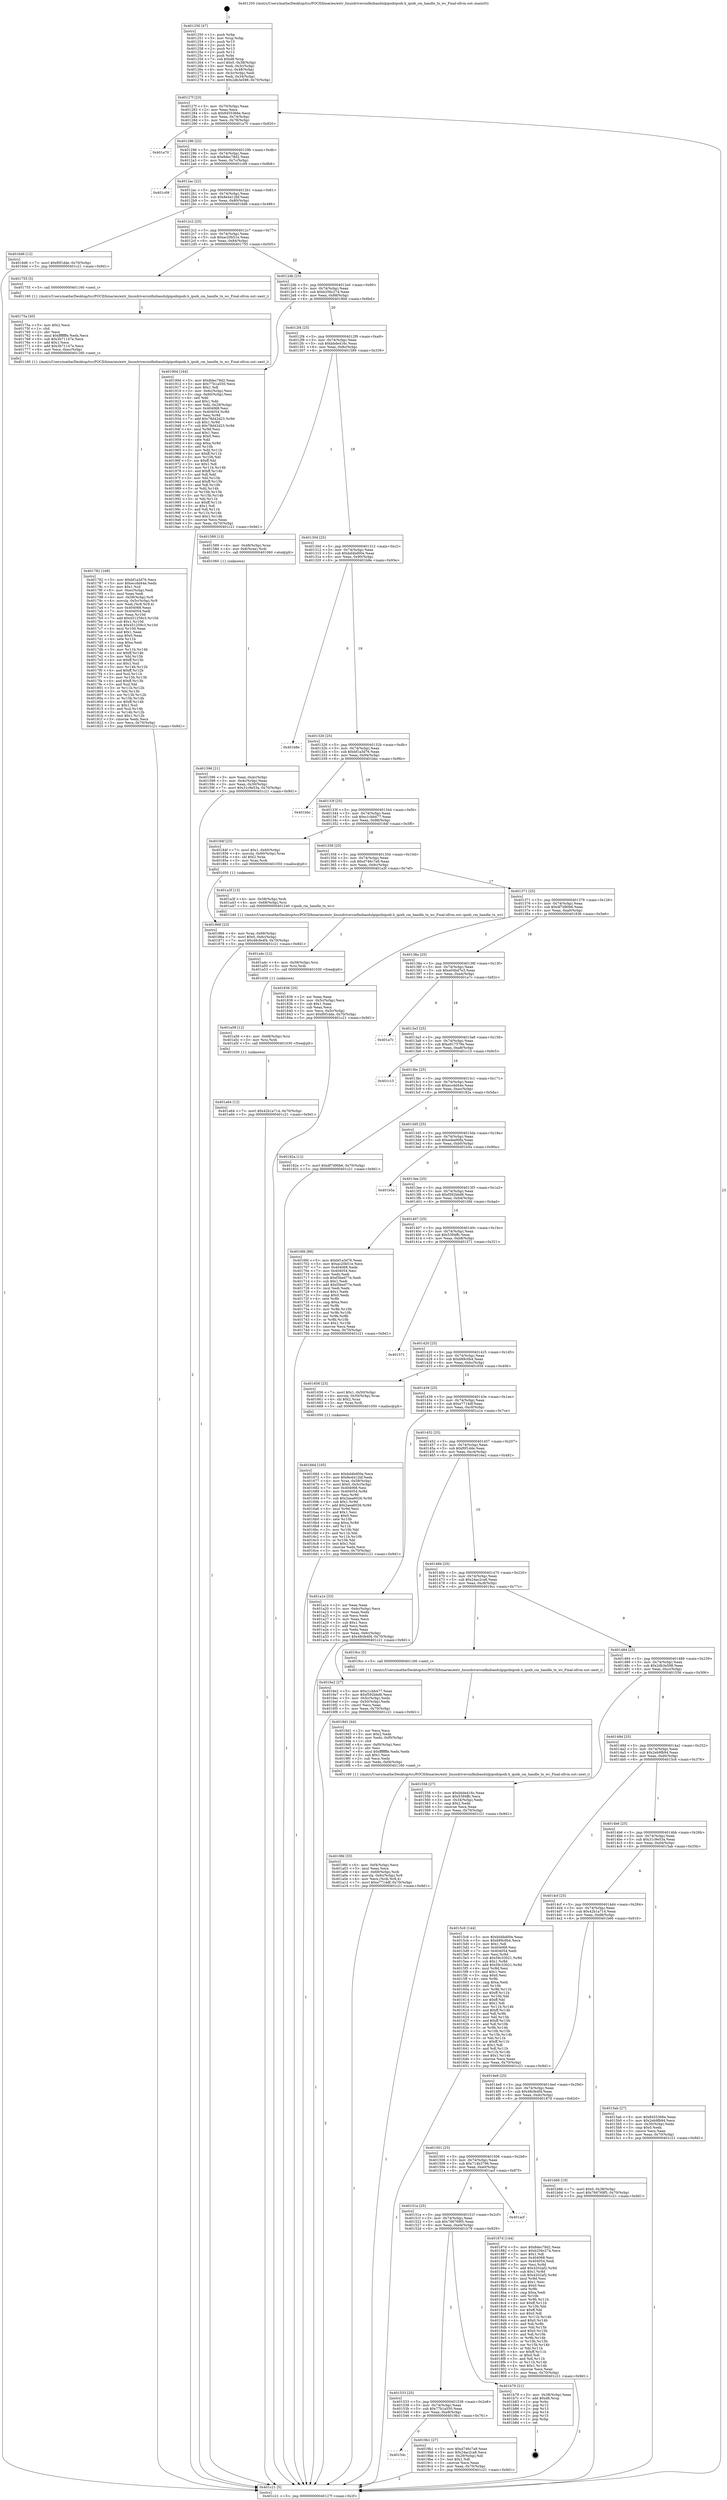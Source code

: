digraph "0x401250" {
  label = "0x401250 (/mnt/c/Users/mathe/Desktop/tcc/POCII/binaries/extr_linuxdriversinfinibandulpipoibipoib.h_ipoib_cm_handle_tx_wc_Final-ollvm.out::main(0))"
  labelloc = "t"
  node[shape=record]

  Entry [label="",width=0.3,height=0.3,shape=circle,fillcolor=black,style=filled]
  "0x40127f" [label="{
     0x40127f [23]\l
     | [instrs]\l
     &nbsp;&nbsp;0x40127f \<+3\>: mov -0x70(%rbp),%eax\l
     &nbsp;&nbsp;0x401282 \<+2\>: mov %eax,%ecx\l
     &nbsp;&nbsp;0x401284 \<+6\>: sub $0x8455366e,%ecx\l
     &nbsp;&nbsp;0x40128a \<+3\>: mov %eax,-0x74(%rbp)\l
     &nbsp;&nbsp;0x40128d \<+3\>: mov %ecx,-0x78(%rbp)\l
     &nbsp;&nbsp;0x401290 \<+6\>: je 0000000000401a70 \<main+0x820\>\l
  }"]
  "0x401a70" [label="{
     0x401a70\l
  }", style=dashed]
  "0x401296" [label="{
     0x401296 [22]\l
     | [instrs]\l
     &nbsp;&nbsp;0x401296 \<+5\>: jmp 000000000040129b \<main+0x4b\>\l
     &nbsp;&nbsp;0x40129b \<+3\>: mov -0x74(%rbp),%eax\l
     &nbsp;&nbsp;0x40129e \<+5\>: sub $0x8dec78d2,%eax\l
     &nbsp;&nbsp;0x4012a3 \<+3\>: mov %eax,-0x7c(%rbp)\l
     &nbsp;&nbsp;0x4012a6 \<+6\>: je 0000000000401c09 \<main+0x9b9\>\l
  }"]
  Exit [label="",width=0.3,height=0.3,shape=circle,fillcolor=black,style=filled,peripheries=2]
  "0x401c09" [label="{
     0x401c09\l
  }", style=dashed]
  "0x4012ac" [label="{
     0x4012ac [22]\l
     | [instrs]\l
     &nbsp;&nbsp;0x4012ac \<+5\>: jmp 00000000004012b1 \<main+0x61\>\l
     &nbsp;&nbsp;0x4012b1 \<+3\>: mov -0x74(%rbp),%eax\l
     &nbsp;&nbsp;0x4012b4 \<+5\>: sub $0x8e4412bf,%eax\l
     &nbsp;&nbsp;0x4012b9 \<+3\>: mov %eax,-0x80(%rbp)\l
     &nbsp;&nbsp;0x4012bc \<+6\>: je 00000000004016d6 \<main+0x486\>\l
  }"]
  "0x401a64" [label="{
     0x401a64 [12]\l
     | [instrs]\l
     &nbsp;&nbsp;0x401a64 \<+7\>: movl $0x42b1a714,-0x70(%rbp)\l
     &nbsp;&nbsp;0x401a6b \<+5\>: jmp 0000000000401c21 \<main+0x9d1\>\l
  }"]
  "0x4016d6" [label="{
     0x4016d6 [12]\l
     | [instrs]\l
     &nbsp;&nbsp;0x4016d6 \<+7\>: movl $0xf0f1dde,-0x70(%rbp)\l
     &nbsp;&nbsp;0x4016dd \<+5\>: jmp 0000000000401c21 \<main+0x9d1\>\l
  }"]
  "0x4012c2" [label="{
     0x4012c2 [25]\l
     | [instrs]\l
     &nbsp;&nbsp;0x4012c2 \<+5\>: jmp 00000000004012c7 \<main+0x77\>\l
     &nbsp;&nbsp;0x4012c7 \<+3\>: mov -0x74(%rbp),%eax\l
     &nbsp;&nbsp;0x4012ca \<+5\>: sub $0xac20b51e,%eax\l
     &nbsp;&nbsp;0x4012cf \<+6\>: mov %eax,-0x84(%rbp)\l
     &nbsp;&nbsp;0x4012d5 \<+6\>: je 0000000000401755 \<main+0x505\>\l
  }"]
  "0x401a58" [label="{
     0x401a58 [12]\l
     | [instrs]\l
     &nbsp;&nbsp;0x401a58 \<+4\>: mov -0x68(%rbp),%rsi\l
     &nbsp;&nbsp;0x401a5c \<+3\>: mov %rsi,%rdi\l
     &nbsp;&nbsp;0x401a5f \<+5\>: call 0000000000401030 \<free@plt\>\l
     | [calls]\l
     &nbsp;&nbsp;0x401030 \{1\} (unknown)\l
  }"]
  "0x401755" [label="{
     0x401755 [5]\l
     | [instrs]\l
     &nbsp;&nbsp;0x401755 \<+5\>: call 0000000000401160 \<next_i\>\l
     | [calls]\l
     &nbsp;&nbsp;0x401160 \{1\} (/mnt/c/Users/mathe/Desktop/tcc/POCII/binaries/extr_linuxdriversinfinibandulpipoibipoib.h_ipoib_cm_handle_tx_wc_Final-ollvm.out::next_i)\l
  }"]
  "0x4012db" [label="{
     0x4012db [25]\l
     | [instrs]\l
     &nbsp;&nbsp;0x4012db \<+5\>: jmp 00000000004012e0 \<main+0x90\>\l
     &nbsp;&nbsp;0x4012e0 \<+3\>: mov -0x74(%rbp),%eax\l
     &nbsp;&nbsp;0x4012e3 \<+5\>: sub $0xb256c274,%eax\l
     &nbsp;&nbsp;0x4012e8 \<+6\>: mov %eax,-0x88(%rbp)\l
     &nbsp;&nbsp;0x4012ee \<+6\>: je 000000000040190d \<main+0x6bd\>\l
  }"]
  "0x401a4c" [label="{
     0x401a4c [12]\l
     | [instrs]\l
     &nbsp;&nbsp;0x401a4c \<+4\>: mov -0x58(%rbp),%rsi\l
     &nbsp;&nbsp;0x401a50 \<+3\>: mov %rsi,%rdi\l
     &nbsp;&nbsp;0x401a53 \<+5\>: call 0000000000401030 \<free@plt\>\l
     | [calls]\l
     &nbsp;&nbsp;0x401030 \{1\} (unknown)\l
  }"]
  "0x40190d" [label="{
     0x40190d [164]\l
     | [instrs]\l
     &nbsp;&nbsp;0x40190d \<+5\>: mov $0x8dec78d2,%eax\l
     &nbsp;&nbsp;0x401912 \<+5\>: mov $0x77b1a550,%ecx\l
     &nbsp;&nbsp;0x401917 \<+2\>: mov $0x1,%dl\l
     &nbsp;&nbsp;0x401919 \<+3\>: mov -0x6c(%rbp),%esi\l
     &nbsp;&nbsp;0x40191c \<+3\>: cmp -0x60(%rbp),%esi\l
     &nbsp;&nbsp;0x40191f \<+4\>: setl %dil\l
     &nbsp;&nbsp;0x401923 \<+4\>: and $0x1,%dil\l
     &nbsp;&nbsp;0x401927 \<+4\>: mov %dil,-0x29(%rbp)\l
     &nbsp;&nbsp;0x40192b \<+7\>: mov 0x404068,%esi\l
     &nbsp;&nbsp;0x401932 \<+8\>: mov 0x404054,%r8d\l
     &nbsp;&nbsp;0x40193a \<+3\>: mov %esi,%r9d\l
     &nbsp;&nbsp;0x40193d \<+7\>: add $0x78d42d23,%r9d\l
     &nbsp;&nbsp;0x401944 \<+4\>: sub $0x1,%r9d\l
     &nbsp;&nbsp;0x401948 \<+7\>: sub $0x78d42d23,%r9d\l
     &nbsp;&nbsp;0x40194f \<+4\>: imul %r9d,%esi\l
     &nbsp;&nbsp;0x401953 \<+3\>: and $0x1,%esi\l
     &nbsp;&nbsp;0x401956 \<+3\>: cmp $0x0,%esi\l
     &nbsp;&nbsp;0x401959 \<+4\>: sete %dil\l
     &nbsp;&nbsp;0x40195d \<+4\>: cmp $0xa,%r8d\l
     &nbsp;&nbsp;0x401961 \<+4\>: setl %r10b\l
     &nbsp;&nbsp;0x401965 \<+3\>: mov %dil,%r11b\l
     &nbsp;&nbsp;0x401968 \<+4\>: xor $0xff,%r11b\l
     &nbsp;&nbsp;0x40196c \<+3\>: mov %r10b,%bl\l
     &nbsp;&nbsp;0x40196f \<+3\>: xor $0xff,%bl\l
     &nbsp;&nbsp;0x401972 \<+3\>: xor $0x1,%dl\l
     &nbsp;&nbsp;0x401975 \<+3\>: mov %r11b,%r14b\l
     &nbsp;&nbsp;0x401978 \<+4\>: and $0xff,%r14b\l
     &nbsp;&nbsp;0x40197c \<+3\>: and %dl,%dil\l
     &nbsp;&nbsp;0x40197f \<+3\>: mov %bl,%r15b\l
     &nbsp;&nbsp;0x401982 \<+4\>: and $0xff,%r15b\l
     &nbsp;&nbsp;0x401986 \<+3\>: and %dl,%r10b\l
     &nbsp;&nbsp;0x401989 \<+3\>: or %dil,%r14b\l
     &nbsp;&nbsp;0x40198c \<+3\>: or %r10b,%r15b\l
     &nbsp;&nbsp;0x40198f \<+3\>: xor %r15b,%r14b\l
     &nbsp;&nbsp;0x401992 \<+3\>: or %bl,%r11b\l
     &nbsp;&nbsp;0x401995 \<+4\>: xor $0xff,%r11b\l
     &nbsp;&nbsp;0x401999 \<+3\>: or $0x1,%dl\l
     &nbsp;&nbsp;0x40199c \<+3\>: and %dl,%r11b\l
     &nbsp;&nbsp;0x40199f \<+3\>: or %r11b,%r14b\l
     &nbsp;&nbsp;0x4019a2 \<+4\>: test $0x1,%r14b\l
     &nbsp;&nbsp;0x4019a6 \<+3\>: cmovne %ecx,%eax\l
     &nbsp;&nbsp;0x4019a9 \<+3\>: mov %eax,-0x70(%rbp)\l
     &nbsp;&nbsp;0x4019ac \<+5\>: jmp 0000000000401c21 \<main+0x9d1\>\l
  }"]
  "0x4012f4" [label="{
     0x4012f4 [25]\l
     | [instrs]\l
     &nbsp;&nbsp;0x4012f4 \<+5\>: jmp 00000000004012f9 \<main+0xa9\>\l
     &nbsp;&nbsp;0x4012f9 \<+3\>: mov -0x74(%rbp),%eax\l
     &nbsp;&nbsp;0x4012fc \<+5\>: sub $0xbbde416c,%eax\l
     &nbsp;&nbsp;0x401301 \<+6\>: mov %eax,-0x8c(%rbp)\l
     &nbsp;&nbsp;0x401307 \<+6\>: je 0000000000401589 \<main+0x339\>\l
  }"]
  "0x4019fd" [label="{
     0x4019fd [33]\l
     | [instrs]\l
     &nbsp;&nbsp;0x4019fd \<+6\>: mov -0xf4(%rbp),%ecx\l
     &nbsp;&nbsp;0x401a03 \<+3\>: imul %eax,%ecx\l
     &nbsp;&nbsp;0x401a06 \<+4\>: mov -0x68(%rbp),%rdi\l
     &nbsp;&nbsp;0x401a0a \<+4\>: movslq -0x6c(%rbp),%r8\l
     &nbsp;&nbsp;0x401a0e \<+4\>: mov %ecx,(%rdi,%r8,4)\l
     &nbsp;&nbsp;0x401a12 \<+7\>: movl $0xe7714df,-0x70(%rbp)\l
     &nbsp;&nbsp;0x401a19 \<+5\>: jmp 0000000000401c21 \<main+0x9d1\>\l
  }"]
  "0x401589" [label="{
     0x401589 [13]\l
     | [instrs]\l
     &nbsp;&nbsp;0x401589 \<+4\>: mov -0x48(%rbp),%rax\l
     &nbsp;&nbsp;0x40158d \<+4\>: mov 0x8(%rax),%rdi\l
     &nbsp;&nbsp;0x401591 \<+5\>: call 0000000000401060 \<atoi@plt\>\l
     | [calls]\l
     &nbsp;&nbsp;0x401060 \{1\} (unknown)\l
  }"]
  "0x40130d" [label="{
     0x40130d [25]\l
     | [instrs]\l
     &nbsp;&nbsp;0x40130d \<+5\>: jmp 0000000000401312 \<main+0xc2\>\l
     &nbsp;&nbsp;0x401312 \<+3\>: mov -0x74(%rbp),%eax\l
     &nbsp;&nbsp;0x401315 \<+5\>: sub $0xbd4bd00e,%eax\l
     &nbsp;&nbsp;0x40131a \<+6\>: mov %eax,-0x90(%rbp)\l
     &nbsp;&nbsp;0x401320 \<+6\>: je 0000000000401b8e \<main+0x93e\>\l
  }"]
  "0x4019d1" [label="{
     0x4019d1 [44]\l
     | [instrs]\l
     &nbsp;&nbsp;0x4019d1 \<+2\>: xor %ecx,%ecx\l
     &nbsp;&nbsp;0x4019d3 \<+5\>: mov $0x2,%edx\l
     &nbsp;&nbsp;0x4019d8 \<+6\>: mov %edx,-0xf0(%rbp)\l
     &nbsp;&nbsp;0x4019de \<+1\>: cltd\l
     &nbsp;&nbsp;0x4019df \<+6\>: mov -0xf0(%rbp),%esi\l
     &nbsp;&nbsp;0x4019e5 \<+2\>: idiv %esi\l
     &nbsp;&nbsp;0x4019e7 \<+6\>: imul $0xfffffffe,%edx,%edx\l
     &nbsp;&nbsp;0x4019ed \<+3\>: sub $0x1,%ecx\l
     &nbsp;&nbsp;0x4019f0 \<+2\>: sub %ecx,%edx\l
     &nbsp;&nbsp;0x4019f2 \<+6\>: mov %edx,-0xf4(%rbp)\l
     &nbsp;&nbsp;0x4019f8 \<+5\>: call 0000000000401160 \<next_i\>\l
     | [calls]\l
     &nbsp;&nbsp;0x401160 \{1\} (/mnt/c/Users/mathe/Desktop/tcc/POCII/binaries/extr_linuxdriversinfinibandulpipoibipoib.h_ipoib_cm_handle_tx_wc_Final-ollvm.out::next_i)\l
  }"]
  "0x401b8e" [label="{
     0x401b8e\l
  }", style=dashed]
  "0x401326" [label="{
     0x401326 [25]\l
     | [instrs]\l
     &nbsp;&nbsp;0x401326 \<+5\>: jmp 000000000040132b \<main+0xdb\>\l
     &nbsp;&nbsp;0x40132b \<+3\>: mov -0x74(%rbp),%eax\l
     &nbsp;&nbsp;0x40132e \<+5\>: sub $0xbf1a3d76,%eax\l
     &nbsp;&nbsp;0x401333 \<+6\>: mov %eax,-0x94(%rbp)\l
     &nbsp;&nbsp;0x401339 \<+6\>: je 0000000000401bbc \<main+0x96c\>\l
  }"]
  "0x40154c" [label="{
     0x40154c\l
  }", style=dashed]
  "0x401bbc" [label="{
     0x401bbc\l
  }", style=dashed]
  "0x40133f" [label="{
     0x40133f [25]\l
     | [instrs]\l
     &nbsp;&nbsp;0x40133f \<+5\>: jmp 0000000000401344 \<main+0xf4\>\l
     &nbsp;&nbsp;0x401344 \<+3\>: mov -0x74(%rbp),%eax\l
     &nbsp;&nbsp;0x401347 \<+5\>: sub $0xc1cbb477,%eax\l
     &nbsp;&nbsp;0x40134c \<+6\>: mov %eax,-0x98(%rbp)\l
     &nbsp;&nbsp;0x401352 \<+6\>: je 000000000040184f \<main+0x5ff\>\l
  }"]
  "0x4019b1" [label="{
     0x4019b1 [27]\l
     | [instrs]\l
     &nbsp;&nbsp;0x4019b1 \<+5\>: mov $0xd746c7a9,%eax\l
     &nbsp;&nbsp;0x4019b6 \<+5\>: mov $0x24ac2ca8,%ecx\l
     &nbsp;&nbsp;0x4019bb \<+3\>: mov -0x29(%rbp),%dl\l
     &nbsp;&nbsp;0x4019be \<+3\>: test $0x1,%dl\l
     &nbsp;&nbsp;0x4019c1 \<+3\>: cmovne %ecx,%eax\l
     &nbsp;&nbsp;0x4019c4 \<+3\>: mov %eax,-0x70(%rbp)\l
     &nbsp;&nbsp;0x4019c7 \<+5\>: jmp 0000000000401c21 \<main+0x9d1\>\l
  }"]
  "0x40184f" [label="{
     0x40184f [23]\l
     | [instrs]\l
     &nbsp;&nbsp;0x40184f \<+7\>: movl $0x1,-0x60(%rbp)\l
     &nbsp;&nbsp;0x401856 \<+4\>: movslq -0x60(%rbp),%rax\l
     &nbsp;&nbsp;0x40185a \<+4\>: shl $0x2,%rax\l
     &nbsp;&nbsp;0x40185e \<+3\>: mov %rax,%rdi\l
     &nbsp;&nbsp;0x401861 \<+5\>: call 0000000000401050 \<malloc@plt\>\l
     | [calls]\l
     &nbsp;&nbsp;0x401050 \{1\} (unknown)\l
  }"]
  "0x401358" [label="{
     0x401358 [25]\l
     | [instrs]\l
     &nbsp;&nbsp;0x401358 \<+5\>: jmp 000000000040135d \<main+0x10d\>\l
     &nbsp;&nbsp;0x40135d \<+3\>: mov -0x74(%rbp),%eax\l
     &nbsp;&nbsp;0x401360 \<+5\>: sub $0xd746c7a9,%eax\l
     &nbsp;&nbsp;0x401365 \<+6\>: mov %eax,-0x9c(%rbp)\l
     &nbsp;&nbsp;0x40136b \<+6\>: je 0000000000401a3f \<main+0x7ef\>\l
  }"]
  "0x401533" [label="{
     0x401533 [25]\l
     | [instrs]\l
     &nbsp;&nbsp;0x401533 \<+5\>: jmp 0000000000401538 \<main+0x2e8\>\l
     &nbsp;&nbsp;0x401538 \<+3\>: mov -0x74(%rbp),%eax\l
     &nbsp;&nbsp;0x40153b \<+5\>: sub $0x77b1a550,%eax\l
     &nbsp;&nbsp;0x401540 \<+6\>: mov %eax,-0xe8(%rbp)\l
     &nbsp;&nbsp;0x401546 \<+6\>: je 00000000004019b1 \<main+0x761\>\l
  }"]
  "0x401a3f" [label="{
     0x401a3f [13]\l
     | [instrs]\l
     &nbsp;&nbsp;0x401a3f \<+4\>: mov -0x58(%rbp),%rdi\l
     &nbsp;&nbsp;0x401a43 \<+4\>: mov -0x68(%rbp),%rsi\l
     &nbsp;&nbsp;0x401a47 \<+5\>: call 0000000000401240 \<ipoib_cm_handle_tx_wc\>\l
     | [calls]\l
     &nbsp;&nbsp;0x401240 \{1\} (/mnt/c/Users/mathe/Desktop/tcc/POCII/binaries/extr_linuxdriversinfinibandulpipoibipoib.h_ipoib_cm_handle_tx_wc_Final-ollvm.out::ipoib_cm_handle_tx_wc)\l
  }"]
  "0x401371" [label="{
     0x401371 [25]\l
     | [instrs]\l
     &nbsp;&nbsp;0x401371 \<+5\>: jmp 0000000000401376 \<main+0x126\>\l
     &nbsp;&nbsp;0x401376 \<+3\>: mov -0x74(%rbp),%eax\l
     &nbsp;&nbsp;0x401379 \<+5\>: sub $0xdf7d90b6,%eax\l
     &nbsp;&nbsp;0x40137e \<+6\>: mov %eax,-0xa0(%rbp)\l
     &nbsp;&nbsp;0x401384 \<+6\>: je 0000000000401836 \<main+0x5e6\>\l
  }"]
  "0x401b79" [label="{
     0x401b79 [21]\l
     | [instrs]\l
     &nbsp;&nbsp;0x401b79 \<+3\>: mov -0x38(%rbp),%eax\l
     &nbsp;&nbsp;0x401b7c \<+7\>: add $0xd8,%rsp\l
     &nbsp;&nbsp;0x401b83 \<+1\>: pop %rbx\l
     &nbsp;&nbsp;0x401b84 \<+2\>: pop %r12\l
     &nbsp;&nbsp;0x401b86 \<+2\>: pop %r13\l
     &nbsp;&nbsp;0x401b88 \<+2\>: pop %r14\l
     &nbsp;&nbsp;0x401b8a \<+2\>: pop %r15\l
     &nbsp;&nbsp;0x401b8c \<+1\>: pop %rbp\l
     &nbsp;&nbsp;0x401b8d \<+1\>: ret\l
  }"]
  "0x401836" [label="{
     0x401836 [25]\l
     | [instrs]\l
     &nbsp;&nbsp;0x401836 \<+2\>: xor %eax,%eax\l
     &nbsp;&nbsp;0x401838 \<+3\>: mov -0x5c(%rbp),%ecx\l
     &nbsp;&nbsp;0x40183b \<+3\>: sub $0x1,%eax\l
     &nbsp;&nbsp;0x40183e \<+2\>: sub %eax,%ecx\l
     &nbsp;&nbsp;0x401840 \<+3\>: mov %ecx,-0x5c(%rbp)\l
     &nbsp;&nbsp;0x401843 \<+7\>: movl $0xf0f1dde,-0x70(%rbp)\l
     &nbsp;&nbsp;0x40184a \<+5\>: jmp 0000000000401c21 \<main+0x9d1\>\l
  }"]
  "0x40138a" [label="{
     0x40138a [25]\l
     | [instrs]\l
     &nbsp;&nbsp;0x40138a \<+5\>: jmp 000000000040138f \<main+0x13f\>\l
     &nbsp;&nbsp;0x40138f \<+3\>: mov -0x74(%rbp),%eax\l
     &nbsp;&nbsp;0x401392 \<+5\>: sub $0xe04bd7e3,%eax\l
     &nbsp;&nbsp;0x401397 \<+6\>: mov %eax,-0xa4(%rbp)\l
     &nbsp;&nbsp;0x40139d \<+6\>: je 0000000000401a7c \<main+0x82c\>\l
  }"]
  "0x40151a" [label="{
     0x40151a [25]\l
     | [instrs]\l
     &nbsp;&nbsp;0x40151a \<+5\>: jmp 000000000040151f \<main+0x2cf\>\l
     &nbsp;&nbsp;0x40151f \<+3\>: mov -0x74(%rbp),%eax\l
     &nbsp;&nbsp;0x401522 \<+5\>: sub $0x766769f5,%eax\l
     &nbsp;&nbsp;0x401527 \<+6\>: mov %eax,-0xe4(%rbp)\l
     &nbsp;&nbsp;0x40152d \<+6\>: je 0000000000401b79 \<main+0x929\>\l
  }"]
  "0x401a7c" [label="{
     0x401a7c\l
  }", style=dashed]
  "0x4013a3" [label="{
     0x4013a3 [25]\l
     | [instrs]\l
     &nbsp;&nbsp;0x4013a3 \<+5\>: jmp 00000000004013a8 \<main+0x158\>\l
     &nbsp;&nbsp;0x4013a8 \<+3\>: mov -0x74(%rbp),%eax\l
     &nbsp;&nbsp;0x4013ab \<+5\>: sub $0xe917579e,%eax\l
     &nbsp;&nbsp;0x4013b0 \<+6\>: mov %eax,-0xa8(%rbp)\l
     &nbsp;&nbsp;0x4013b6 \<+6\>: je 0000000000401c15 \<main+0x9c5\>\l
  }"]
  "0x401acf" [label="{
     0x401acf\l
  }", style=dashed]
  "0x401c15" [label="{
     0x401c15\l
  }", style=dashed]
  "0x4013bc" [label="{
     0x4013bc [25]\l
     | [instrs]\l
     &nbsp;&nbsp;0x4013bc \<+5\>: jmp 00000000004013c1 \<main+0x171\>\l
     &nbsp;&nbsp;0x4013c1 \<+3\>: mov -0x74(%rbp),%eax\l
     &nbsp;&nbsp;0x4013c4 \<+5\>: sub $0xeccdd44e,%eax\l
     &nbsp;&nbsp;0x4013c9 \<+6\>: mov %eax,-0xac(%rbp)\l
     &nbsp;&nbsp;0x4013cf \<+6\>: je 000000000040182a \<main+0x5da\>\l
  }"]
  "0x401501" [label="{
     0x401501 [25]\l
     | [instrs]\l
     &nbsp;&nbsp;0x401501 \<+5\>: jmp 0000000000401506 \<main+0x2b6\>\l
     &nbsp;&nbsp;0x401506 \<+3\>: mov -0x74(%rbp),%eax\l
     &nbsp;&nbsp;0x401509 \<+5\>: sub $0x714b3796,%eax\l
     &nbsp;&nbsp;0x40150e \<+6\>: mov %eax,-0xe0(%rbp)\l
     &nbsp;&nbsp;0x401514 \<+6\>: je 0000000000401acf \<main+0x87f\>\l
  }"]
  "0x40182a" [label="{
     0x40182a [12]\l
     | [instrs]\l
     &nbsp;&nbsp;0x40182a \<+7\>: movl $0xdf7d90b6,-0x70(%rbp)\l
     &nbsp;&nbsp;0x401831 \<+5\>: jmp 0000000000401c21 \<main+0x9d1\>\l
  }"]
  "0x4013d5" [label="{
     0x4013d5 [25]\l
     | [instrs]\l
     &nbsp;&nbsp;0x4013d5 \<+5\>: jmp 00000000004013da \<main+0x18a\>\l
     &nbsp;&nbsp;0x4013da \<+3\>: mov -0x74(%rbp),%eax\l
     &nbsp;&nbsp;0x4013dd \<+5\>: sub $0xedea90fa,%eax\l
     &nbsp;&nbsp;0x4013e2 \<+6\>: mov %eax,-0xb0(%rbp)\l
     &nbsp;&nbsp;0x4013e8 \<+6\>: je 0000000000401b5a \<main+0x90a\>\l
  }"]
  "0x40187d" [label="{
     0x40187d [144]\l
     | [instrs]\l
     &nbsp;&nbsp;0x40187d \<+5\>: mov $0x8dec78d2,%eax\l
     &nbsp;&nbsp;0x401882 \<+5\>: mov $0xb256c274,%ecx\l
     &nbsp;&nbsp;0x401887 \<+2\>: mov $0x1,%dl\l
     &nbsp;&nbsp;0x401889 \<+7\>: mov 0x404068,%esi\l
     &nbsp;&nbsp;0x401890 \<+7\>: mov 0x404054,%edi\l
     &nbsp;&nbsp;0x401897 \<+3\>: mov %esi,%r8d\l
     &nbsp;&nbsp;0x40189a \<+7\>: add $0x4202af2,%r8d\l
     &nbsp;&nbsp;0x4018a1 \<+4\>: sub $0x1,%r8d\l
     &nbsp;&nbsp;0x4018a5 \<+7\>: sub $0x4202af2,%r8d\l
     &nbsp;&nbsp;0x4018ac \<+4\>: imul %r8d,%esi\l
     &nbsp;&nbsp;0x4018b0 \<+3\>: and $0x1,%esi\l
     &nbsp;&nbsp;0x4018b3 \<+3\>: cmp $0x0,%esi\l
     &nbsp;&nbsp;0x4018b6 \<+4\>: sete %r9b\l
     &nbsp;&nbsp;0x4018ba \<+3\>: cmp $0xa,%edi\l
     &nbsp;&nbsp;0x4018bd \<+4\>: setl %r10b\l
     &nbsp;&nbsp;0x4018c1 \<+3\>: mov %r9b,%r11b\l
     &nbsp;&nbsp;0x4018c4 \<+4\>: xor $0xff,%r11b\l
     &nbsp;&nbsp;0x4018c8 \<+3\>: mov %r10b,%bl\l
     &nbsp;&nbsp;0x4018cb \<+3\>: xor $0xff,%bl\l
     &nbsp;&nbsp;0x4018ce \<+3\>: xor $0x0,%dl\l
     &nbsp;&nbsp;0x4018d1 \<+3\>: mov %r11b,%r14b\l
     &nbsp;&nbsp;0x4018d4 \<+4\>: and $0x0,%r14b\l
     &nbsp;&nbsp;0x4018d8 \<+3\>: and %dl,%r9b\l
     &nbsp;&nbsp;0x4018db \<+3\>: mov %bl,%r15b\l
     &nbsp;&nbsp;0x4018de \<+4\>: and $0x0,%r15b\l
     &nbsp;&nbsp;0x4018e2 \<+3\>: and %dl,%r10b\l
     &nbsp;&nbsp;0x4018e5 \<+3\>: or %r9b,%r14b\l
     &nbsp;&nbsp;0x4018e8 \<+3\>: or %r10b,%r15b\l
     &nbsp;&nbsp;0x4018eb \<+3\>: xor %r15b,%r14b\l
     &nbsp;&nbsp;0x4018ee \<+3\>: or %bl,%r11b\l
     &nbsp;&nbsp;0x4018f1 \<+4\>: xor $0xff,%r11b\l
     &nbsp;&nbsp;0x4018f5 \<+3\>: or $0x0,%dl\l
     &nbsp;&nbsp;0x4018f8 \<+3\>: and %dl,%r11b\l
     &nbsp;&nbsp;0x4018fb \<+3\>: or %r11b,%r14b\l
     &nbsp;&nbsp;0x4018fe \<+4\>: test $0x1,%r14b\l
     &nbsp;&nbsp;0x401902 \<+3\>: cmovne %ecx,%eax\l
     &nbsp;&nbsp;0x401905 \<+3\>: mov %eax,-0x70(%rbp)\l
     &nbsp;&nbsp;0x401908 \<+5\>: jmp 0000000000401c21 \<main+0x9d1\>\l
  }"]
  "0x401b5a" [label="{
     0x401b5a\l
  }", style=dashed]
  "0x4013ee" [label="{
     0x4013ee [25]\l
     | [instrs]\l
     &nbsp;&nbsp;0x4013ee \<+5\>: jmp 00000000004013f3 \<main+0x1a3\>\l
     &nbsp;&nbsp;0x4013f3 \<+3\>: mov -0x74(%rbp),%eax\l
     &nbsp;&nbsp;0x4013f6 \<+5\>: sub $0xf592bbd6,%eax\l
     &nbsp;&nbsp;0x4013fb \<+6\>: mov %eax,-0xb4(%rbp)\l
     &nbsp;&nbsp;0x401401 \<+6\>: je 00000000004016fd \<main+0x4ad\>\l
  }"]
  "0x4014e8" [label="{
     0x4014e8 [25]\l
     | [instrs]\l
     &nbsp;&nbsp;0x4014e8 \<+5\>: jmp 00000000004014ed \<main+0x29d\>\l
     &nbsp;&nbsp;0x4014ed \<+3\>: mov -0x74(%rbp),%eax\l
     &nbsp;&nbsp;0x4014f0 \<+5\>: sub $0x48cfe4f4,%eax\l
     &nbsp;&nbsp;0x4014f5 \<+6\>: mov %eax,-0xdc(%rbp)\l
     &nbsp;&nbsp;0x4014fb \<+6\>: je 000000000040187d \<main+0x62d\>\l
  }"]
  "0x4016fd" [label="{
     0x4016fd [88]\l
     | [instrs]\l
     &nbsp;&nbsp;0x4016fd \<+5\>: mov $0xbf1a3d76,%eax\l
     &nbsp;&nbsp;0x401702 \<+5\>: mov $0xac20b51e,%ecx\l
     &nbsp;&nbsp;0x401707 \<+7\>: mov 0x404068,%edx\l
     &nbsp;&nbsp;0x40170e \<+7\>: mov 0x404054,%esi\l
     &nbsp;&nbsp;0x401715 \<+2\>: mov %edx,%edi\l
     &nbsp;&nbsp;0x401717 \<+6\>: sub $0xf3bed77e,%edi\l
     &nbsp;&nbsp;0x40171d \<+3\>: sub $0x1,%edi\l
     &nbsp;&nbsp;0x401720 \<+6\>: add $0xf3bed77e,%edi\l
     &nbsp;&nbsp;0x401726 \<+3\>: imul %edi,%edx\l
     &nbsp;&nbsp;0x401729 \<+3\>: and $0x1,%edx\l
     &nbsp;&nbsp;0x40172c \<+3\>: cmp $0x0,%edx\l
     &nbsp;&nbsp;0x40172f \<+4\>: sete %r8b\l
     &nbsp;&nbsp;0x401733 \<+3\>: cmp $0xa,%esi\l
     &nbsp;&nbsp;0x401736 \<+4\>: setl %r9b\l
     &nbsp;&nbsp;0x40173a \<+3\>: mov %r8b,%r10b\l
     &nbsp;&nbsp;0x40173d \<+3\>: and %r9b,%r10b\l
     &nbsp;&nbsp;0x401740 \<+3\>: xor %r9b,%r8b\l
     &nbsp;&nbsp;0x401743 \<+3\>: or %r8b,%r10b\l
     &nbsp;&nbsp;0x401746 \<+4\>: test $0x1,%r10b\l
     &nbsp;&nbsp;0x40174a \<+3\>: cmovne %ecx,%eax\l
     &nbsp;&nbsp;0x40174d \<+3\>: mov %eax,-0x70(%rbp)\l
     &nbsp;&nbsp;0x401750 \<+5\>: jmp 0000000000401c21 \<main+0x9d1\>\l
  }"]
  "0x401407" [label="{
     0x401407 [25]\l
     | [instrs]\l
     &nbsp;&nbsp;0x401407 \<+5\>: jmp 000000000040140c \<main+0x1bc\>\l
     &nbsp;&nbsp;0x40140c \<+3\>: mov -0x74(%rbp),%eax\l
     &nbsp;&nbsp;0x40140f \<+5\>: sub $0x5394ffc,%eax\l
     &nbsp;&nbsp;0x401414 \<+6\>: mov %eax,-0xb8(%rbp)\l
     &nbsp;&nbsp;0x40141a \<+6\>: je 0000000000401571 \<main+0x321\>\l
  }"]
  "0x401b66" [label="{
     0x401b66 [19]\l
     | [instrs]\l
     &nbsp;&nbsp;0x401b66 \<+7\>: movl $0x0,-0x38(%rbp)\l
     &nbsp;&nbsp;0x401b6d \<+7\>: movl $0x766769f5,-0x70(%rbp)\l
     &nbsp;&nbsp;0x401b74 \<+5\>: jmp 0000000000401c21 \<main+0x9d1\>\l
  }"]
  "0x401571" [label="{
     0x401571\l
  }", style=dashed]
  "0x401420" [label="{
     0x401420 [25]\l
     | [instrs]\l
     &nbsp;&nbsp;0x401420 \<+5\>: jmp 0000000000401425 \<main+0x1d5\>\l
     &nbsp;&nbsp;0x401425 \<+3\>: mov -0x74(%rbp),%eax\l
     &nbsp;&nbsp;0x401428 \<+5\>: sub $0x689c0b4,%eax\l
     &nbsp;&nbsp;0x40142d \<+6\>: mov %eax,-0xbc(%rbp)\l
     &nbsp;&nbsp;0x401433 \<+6\>: je 0000000000401656 \<main+0x406\>\l
  }"]
  "0x401866" [label="{
     0x401866 [23]\l
     | [instrs]\l
     &nbsp;&nbsp;0x401866 \<+4\>: mov %rax,-0x68(%rbp)\l
     &nbsp;&nbsp;0x40186a \<+7\>: movl $0x0,-0x6c(%rbp)\l
     &nbsp;&nbsp;0x401871 \<+7\>: movl $0x48cfe4f4,-0x70(%rbp)\l
     &nbsp;&nbsp;0x401878 \<+5\>: jmp 0000000000401c21 \<main+0x9d1\>\l
  }"]
  "0x401656" [label="{
     0x401656 [23]\l
     | [instrs]\l
     &nbsp;&nbsp;0x401656 \<+7\>: movl $0x1,-0x50(%rbp)\l
     &nbsp;&nbsp;0x40165d \<+4\>: movslq -0x50(%rbp),%rax\l
     &nbsp;&nbsp;0x401661 \<+4\>: shl $0x2,%rax\l
     &nbsp;&nbsp;0x401665 \<+3\>: mov %rax,%rdi\l
     &nbsp;&nbsp;0x401668 \<+5\>: call 0000000000401050 \<malloc@plt\>\l
     | [calls]\l
     &nbsp;&nbsp;0x401050 \{1\} (unknown)\l
  }"]
  "0x401439" [label="{
     0x401439 [25]\l
     | [instrs]\l
     &nbsp;&nbsp;0x401439 \<+5\>: jmp 000000000040143e \<main+0x1ee\>\l
     &nbsp;&nbsp;0x40143e \<+3\>: mov -0x74(%rbp),%eax\l
     &nbsp;&nbsp;0x401441 \<+5\>: sub $0xe7714df,%eax\l
     &nbsp;&nbsp;0x401446 \<+6\>: mov %eax,-0xc0(%rbp)\l
     &nbsp;&nbsp;0x40144c \<+6\>: je 0000000000401a1e \<main+0x7ce\>\l
  }"]
  "0x401782" [label="{
     0x401782 [168]\l
     | [instrs]\l
     &nbsp;&nbsp;0x401782 \<+5\>: mov $0xbf1a3d76,%ecx\l
     &nbsp;&nbsp;0x401787 \<+5\>: mov $0xeccdd44e,%edx\l
     &nbsp;&nbsp;0x40178c \<+3\>: mov $0x1,%sil\l
     &nbsp;&nbsp;0x40178f \<+6\>: mov -0xec(%rbp),%edi\l
     &nbsp;&nbsp;0x401795 \<+3\>: imul %eax,%edi\l
     &nbsp;&nbsp;0x401798 \<+4\>: mov -0x58(%rbp),%r8\l
     &nbsp;&nbsp;0x40179c \<+4\>: movslq -0x5c(%rbp),%r9\l
     &nbsp;&nbsp;0x4017a0 \<+4\>: mov %edi,(%r8,%r9,4)\l
     &nbsp;&nbsp;0x4017a4 \<+7\>: mov 0x404068,%eax\l
     &nbsp;&nbsp;0x4017ab \<+7\>: mov 0x404054,%edi\l
     &nbsp;&nbsp;0x4017b2 \<+3\>: mov %eax,%r10d\l
     &nbsp;&nbsp;0x4017b5 \<+7\>: add $0x451259c3,%r10d\l
     &nbsp;&nbsp;0x4017bc \<+4\>: sub $0x1,%r10d\l
     &nbsp;&nbsp;0x4017c0 \<+7\>: sub $0x451259c3,%r10d\l
     &nbsp;&nbsp;0x4017c7 \<+4\>: imul %r10d,%eax\l
     &nbsp;&nbsp;0x4017cb \<+3\>: and $0x1,%eax\l
     &nbsp;&nbsp;0x4017ce \<+3\>: cmp $0x0,%eax\l
     &nbsp;&nbsp;0x4017d1 \<+4\>: sete %r11b\l
     &nbsp;&nbsp;0x4017d5 \<+3\>: cmp $0xa,%edi\l
     &nbsp;&nbsp;0x4017d8 \<+3\>: setl %bl\l
     &nbsp;&nbsp;0x4017db \<+3\>: mov %r11b,%r14b\l
     &nbsp;&nbsp;0x4017de \<+4\>: xor $0xff,%r14b\l
     &nbsp;&nbsp;0x4017e2 \<+3\>: mov %bl,%r15b\l
     &nbsp;&nbsp;0x4017e5 \<+4\>: xor $0xff,%r15b\l
     &nbsp;&nbsp;0x4017e9 \<+4\>: xor $0x1,%sil\l
     &nbsp;&nbsp;0x4017ed \<+3\>: mov %r14b,%r12b\l
     &nbsp;&nbsp;0x4017f0 \<+4\>: and $0xff,%r12b\l
     &nbsp;&nbsp;0x4017f4 \<+3\>: and %sil,%r11b\l
     &nbsp;&nbsp;0x4017f7 \<+3\>: mov %r15b,%r13b\l
     &nbsp;&nbsp;0x4017fa \<+4\>: and $0xff,%r13b\l
     &nbsp;&nbsp;0x4017fe \<+3\>: and %sil,%bl\l
     &nbsp;&nbsp;0x401801 \<+3\>: or %r11b,%r12b\l
     &nbsp;&nbsp;0x401804 \<+3\>: or %bl,%r13b\l
     &nbsp;&nbsp;0x401807 \<+3\>: xor %r13b,%r12b\l
     &nbsp;&nbsp;0x40180a \<+3\>: or %r15b,%r14b\l
     &nbsp;&nbsp;0x40180d \<+4\>: xor $0xff,%r14b\l
     &nbsp;&nbsp;0x401811 \<+4\>: or $0x1,%sil\l
     &nbsp;&nbsp;0x401815 \<+3\>: and %sil,%r14b\l
     &nbsp;&nbsp;0x401818 \<+3\>: or %r14b,%r12b\l
     &nbsp;&nbsp;0x40181b \<+4\>: test $0x1,%r12b\l
     &nbsp;&nbsp;0x40181f \<+3\>: cmovne %edx,%ecx\l
     &nbsp;&nbsp;0x401822 \<+3\>: mov %ecx,-0x70(%rbp)\l
     &nbsp;&nbsp;0x401825 \<+5\>: jmp 0000000000401c21 \<main+0x9d1\>\l
  }"]
  "0x401a1e" [label="{
     0x401a1e [33]\l
     | [instrs]\l
     &nbsp;&nbsp;0x401a1e \<+2\>: xor %eax,%eax\l
     &nbsp;&nbsp;0x401a20 \<+3\>: mov -0x6c(%rbp),%ecx\l
     &nbsp;&nbsp;0x401a23 \<+2\>: mov %eax,%edx\l
     &nbsp;&nbsp;0x401a25 \<+2\>: sub %ecx,%edx\l
     &nbsp;&nbsp;0x401a27 \<+2\>: mov %eax,%ecx\l
     &nbsp;&nbsp;0x401a29 \<+3\>: sub $0x1,%ecx\l
     &nbsp;&nbsp;0x401a2c \<+2\>: add %ecx,%edx\l
     &nbsp;&nbsp;0x401a2e \<+2\>: sub %edx,%eax\l
     &nbsp;&nbsp;0x401a30 \<+3\>: mov %eax,-0x6c(%rbp)\l
     &nbsp;&nbsp;0x401a33 \<+7\>: movl $0x48cfe4f4,-0x70(%rbp)\l
     &nbsp;&nbsp;0x401a3a \<+5\>: jmp 0000000000401c21 \<main+0x9d1\>\l
  }"]
  "0x401452" [label="{
     0x401452 [25]\l
     | [instrs]\l
     &nbsp;&nbsp;0x401452 \<+5\>: jmp 0000000000401457 \<main+0x207\>\l
     &nbsp;&nbsp;0x401457 \<+3\>: mov -0x74(%rbp),%eax\l
     &nbsp;&nbsp;0x40145a \<+5\>: sub $0xf0f1dde,%eax\l
     &nbsp;&nbsp;0x40145f \<+6\>: mov %eax,-0xc4(%rbp)\l
     &nbsp;&nbsp;0x401465 \<+6\>: je 00000000004016e2 \<main+0x492\>\l
  }"]
  "0x40175a" [label="{
     0x40175a [40]\l
     | [instrs]\l
     &nbsp;&nbsp;0x40175a \<+5\>: mov $0x2,%ecx\l
     &nbsp;&nbsp;0x40175f \<+1\>: cltd\l
     &nbsp;&nbsp;0x401760 \<+2\>: idiv %ecx\l
     &nbsp;&nbsp;0x401762 \<+6\>: imul $0xfffffffe,%edx,%ecx\l
     &nbsp;&nbsp;0x401768 \<+6\>: sub $0x3b71147e,%ecx\l
     &nbsp;&nbsp;0x40176e \<+3\>: add $0x1,%ecx\l
     &nbsp;&nbsp;0x401771 \<+6\>: add $0x3b71147e,%ecx\l
     &nbsp;&nbsp;0x401777 \<+6\>: mov %ecx,-0xec(%rbp)\l
     &nbsp;&nbsp;0x40177d \<+5\>: call 0000000000401160 \<next_i\>\l
     | [calls]\l
     &nbsp;&nbsp;0x401160 \{1\} (/mnt/c/Users/mathe/Desktop/tcc/POCII/binaries/extr_linuxdriversinfinibandulpipoibipoib.h_ipoib_cm_handle_tx_wc_Final-ollvm.out::next_i)\l
  }"]
  "0x4016e2" [label="{
     0x4016e2 [27]\l
     | [instrs]\l
     &nbsp;&nbsp;0x4016e2 \<+5\>: mov $0xc1cbb477,%eax\l
     &nbsp;&nbsp;0x4016e7 \<+5\>: mov $0xf592bbd6,%ecx\l
     &nbsp;&nbsp;0x4016ec \<+3\>: mov -0x5c(%rbp),%edx\l
     &nbsp;&nbsp;0x4016ef \<+3\>: cmp -0x50(%rbp),%edx\l
     &nbsp;&nbsp;0x4016f2 \<+3\>: cmovl %ecx,%eax\l
     &nbsp;&nbsp;0x4016f5 \<+3\>: mov %eax,-0x70(%rbp)\l
     &nbsp;&nbsp;0x4016f8 \<+5\>: jmp 0000000000401c21 \<main+0x9d1\>\l
  }"]
  "0x40146b" [label="{
     0x40146b [25]\l
     | [instrs]\l
     &nbsp;&nbsp;0x40146b \<+5\>: jmp 0000000000401470 \<main+0x220\>\l
     &nbsp;&nbsp;0x401470 \<+3\>: mov -0x74(%rbp),%eax\l
     &nbsp;&nbsp;0x401473 \<+5\>: sub $0x24ac2ca8,%eax\l
     &nbsp;&nbsp;0x401478 \<+6\>: mov %eax,-0xc8(%rbp)\l
     &nbsp;&nbsp;0x40147e \<+6\>: je 00000000004019cc \<main+0x77c\>\l
  }"]
  "0x40166d" [label="{
     0x40166d [105]\l
     | [instrs]\l
     &nbsp;&nbsp;0x40166d \<+5\>: mov $0xbd4bd00e,%ecx\l
     &nbsp;&nbsp;0x401672 \<+5\>: mov $0x8e4412bf,%edx\l
     &nbsp;&nbsp;0x401677 \<+4\>: mov %rax,-0x58(%rbp)\l
     &nbsp;&nbsp;0x40167b \<+7\>: movl $0x0,-0x5c(%rbp)\l
     &nbsp;&nbsp;0x401682 \<+7\>: mov 0x404068,%esi\l
     &nbsp;&nbsp;0x401689 \<+8\>: mov 0x404054,%r8d\l
     &nbsp;&nbsp;0x401691 \<+3\>: mov %esi,%r9d\l
     &nbsp;&nbsp;0x401694 \<+7\>: sub $0x2aea6026,%r9d\l
     &nbsp;&nbsp;0x40169b \<+4\>: sub $0x1,%r9d\l
     &nbsp;&nbsp;0x40169f \<+7\>: add $0x2aea6026,%r9d\l
     &nbsp;&nbsp;0x4016a6 \<+4\>: imul %r9d,%esi\l
     &nbsp;&nbsp;0x4016aa \<+3\>: and $0x1,%esi\l
     &nbsp;&nbsp;0x4016ad \<+3\>: cmp $0x0,%esi\l
     &nbsp;&nbsp;0x4016b0 \<+4\>: sete %r10b\l
     &nbsp;&nbsp;0x4016b4 \<+4\>: cmp $0xa,%r8d\l
     &nbsp;&nbsp;0x4016b8 \<+4\>: setl %r11b\l
     &nbsp;&nbsp;0x4016bc \<+3\>: mov %r10b,%bl\l
     &nbsp;&nbsp;0x4016bf \<+3\>: and %r11b,%bl\l
     &nbsp;&nbsp;0x4016c2 \<+3\>: xor %r11b,%r10b\l
     &nbsp;&nbsp;0x4016c5 \<+3\>: or %r10b,%bl\l
     &nbsp;&nbsp;0x4016c8 \<+3\>: test $0x1,%bl\l
     &nbsp;&nbsp;0x4016cb \<+3\>: cmovne %edx,%ecx\l
     &nbsp;&nbsp;0x4016ce \<+3\>: mov %ecx,-0x70(%rbp)\l
     &nbsp;&nbsp;0x4016d1 \<+5\>: jmp 0000000000401c21 \<main+0x9d1\>\l
  }"]
  "0x4019cc" [label="{
     0x4019cc [5]\l
     | [instrs]\l
     &nbsp;&nbsp;0x4019cc \<+5\>: call 0000000000401160 \<next_i\>\l
     | [calls]\l
     &nbsp;&nbsp;0x401160 \{1\} (/mnt/c/Users/mathe/Desktop/tcc/POCII/binaries/extr_linuxdriversinfinibandulpipoibipoib.h_ipoib_cm_handle_tx_wc_Final-ollvm.out::next_i)\l
  }"]
  "0x401484" [label="{
     0x401484 [25]\l
     | [instrs]\l
     &nbsp;&nbsp;0x401484 \<+5\>: jmp 0000000000401489 \<main+0x239\>\l
     &nbsp;&nbsp;0x401489 \<+3\>: mov -0x74(%rbp),%eax\l
     &nbsp;&nbsp;0x40148c \<+5\>: sub $0x2db3e598,%eax\l
     &nbsp;&nbsp;0x401491 \<+6\>: mov %eax,-0xcc(%rbp)\l
     &nbsp;&nbsp;0x401497 \<+6\>: je 0000000000401556 \<main+0x306\>\l
  }"]
  "0x4014cf" [label="{
     0x4014cf [25]\l
     | [instrs]\l
     &nbsp;&nbsp;0x4014cf \<+5\>: jmp 00000000004014d4 \<main+0x284\>\l
     &nbsp;&nbsp;0x4014d4 \<+3\>: mov -0x74(%rbp),%eax\l
     &nbsp;&nbsp;0x4014d7 \<+5\>: sub $0x42b1a714,%eax\l
     &nbsp;&nbsp;0x4014dc \<+6\>: mov %eax,-0xd8(%rbp)\l
     &nbsp;&nbsp;0x4014e2 \<+6\>: je 0000000000401b66 \<main+0x916\>\l
  }"]
  "0x401556" [label="{
     0x401556 [27]\l
     | [instrs]\l
     &nbsp;&nbsp;0x401556 \<+5\>: mov $0xbbde416c,%eax\l
     &nbsp;&nbsp;0x40155b \<+5\>: mov $0x5394ffc,%ecx\l
     &nbsp;&nbsp;0x401560 \<+3\>: mov -0x34(%rbp),%edx\l
     &nbsp;&nbsp;0x401563 \<+3\>: cmp $0x2,%edx\l
     &nbsp;&nbsp;0x401566 \<+3\>: cmovne %ecx,%eax\l
     &nbsp;&nbsp;0x401569 \<+3\>: mov %eax,-0x70(%rbp)\l
     &nbsp;&nbsp;0x40156c \<+5\>: jmp 0000000000401c21 \<main+0x9d1\>\l
  }"]
  "0x40149d" [label="{
     0x40149d [25]\l
     | [instrs]\l
     &nbsp;&nbsp;0x40149d \<+5\>: jmp 00000000004014a2 \<main+0x252\>\l
     &nbsp;&nbsp;0x4014a2 \<+3\>: mov -0x74(%rbp),%eax\l
     &nbsp;&nbsp;0x4014a5 \<+5\>: sub $0x2eb9fb94,%eax\l
     &nbsp;&nbsp;0x4014aa \<+6\>: mov %eax,-0xd0(%rbp)\l
     &nbsp;&nbsp;0x4014b0 \<+6\>: je 00000000004015c6 \<main+0x376\>\l
  }"]
  "0x401c21" [label="{
     0x401c21 [5]\l
     | [instrs]\l
     &nbsp;&nbsp;0x401c21 \<+5\>: jmp 000000000040127f \<main+0x2f\>\l
  }"]
  "0x401250" [label="{
     0x401250 [47]\l
     | [instrs]\l
     &nbsp;&nbsp;0x401250 \<+1\>: push %rbp\l
     &nbsp;&nbsp;0x401251 \<+3\>: mov %rsp,%rbp\l
     &nbsp;&nbsp;0x401254 \<+2\>: push %r15\l
     &nbsp;&nbsp;0x401256 \<+2\>: push %r14\l
     &nbsp;&nbsp;0x401258 \<+2\>: push %r13\l
     &nbsp;&nbsp;0x40125a \<+2\>: push %r12\l
     &nbsp;&nbsp;0x40125c \<+1\>: push %rbx\l
     &nbsp;&nbsp;0x40125d \<+7\>: sub $0xd8,%rsp\l
     &nbsp;&nbsp;0x401264 \<+7\>: movl $0x0,-0x38(%rbp)\l
     &nbsp;&nbsp;0x40126b \<+3\>: mov %edi,-0x3c(%rbp)\l
     &nbsp;&nbsp;0x40126e \<+4\>: mov %rsi,-0x48(%rbp)\l
     &nbsp;&nbsp;0x401272 \<+3\>: mov -0x3c(%rbp),%edi\l
     &nbsp;&nbsp;0x401275 \<+3\>: mov %edi,-0x34(%rbp)\l
     &nbsp;&nbsp;0x401278 \<+7\>: movl $0x2db3e598,-0x70(%rbp)\l
  }"]
  "0x401596" [label="{
     0x401596 [21]\l
     | [instrs]\l
     &nbsp;&nbsp;0x401596 \<+3\>: mov %eax,-0x4c(%rbp)\l
     &nbsp;&nbsp;0x401599 \<+3\>: mov -0x4c(%rbp),%eax\l
     &nbsp;&nbsp;0x40159c \<+3\>: mov %eax,-0x30(%rbp)\l
     &nbsp;&nbsp;0x40159f \<+7\>: movl $0x31c9e53a,-0x70(%rbp)\l
     &nbsp;&nbsp;0x4015a6 \<+5\>: jmp 0000000000401c21 \<main+0x9d1\>\l
  }"]
  "0x4015ab" [label="{
     0x4015ab [27]\l
     | [instrs]\l
     &nbsp;&nbsp;0x4015ab \<+5\>: mov $0x8455366e,%eax\l
     &nbsp;&nbsp;0x4015b0 \<+5\>: mov $0x2eb9fb94,%ecx\l
     &nbsp;&nbsp;0x4015b5 \<+3\>: mov -0x30(%rbp),%edx\l
     &nbsp;&nbsp;0x4015b8 \<+3\>: cmp $0x0,%edx\l
     &nbsp;&nbsp;0x4015bb \<+3\>: cmove %ecx,%eax\l
     &nbsp;&nbsp;0x4015be \<+3\>: mov %eax,-0x70(%rbp)\l
     &nbsp;&nbsp;0x4015c1 \<+5\>: jmp 0000000000401c21 \<main+0x9d1\>\l
  }"]
  "0x4015c6" [label="{
     0x4015c6 [144]\l
     | [instrs]\l
     &nbsp;&nbsp;0x4015c6 \<+5\>: mov $0xbd4bd00e,%eax\l
     &nbsp;&nbsp;0x4015cb \<+5\>: mov $0x689c0b4,%ecx\l
     &nbsp;&nbsp;0x4015d0 \<+2\>: mov $0x1,%dl\l
     &nbsp;&nbsp;0x4015d2 \<+7\>: mov 0x404068,%esi\l
     &nbsp;&nbsp;0x4015d9 \<+7\>: mov 0x404054,%edi\l
     &nbsp;&nbsp;0x4015e0 \<+3\>: mov %esi,%r8d\l
     &nbsp;&nbsp;0x4015e3 \<+7\>: sub $0x59c33021,%r8d\l
     &nbsp;&nbsp;0x4015ea \<+4\>: sub $0x1,%r8d\l
     &nbsp;&nbsp;0x4015ee \<+7\>: add $0x59c33021,%r8d\l
     &nbsp;&nbsp;0x4015f5 \<+4\>: imul %r8d,%esi\l
     &nbsp;&nbsp;0x4015f9 \<+3\>: and $0x1,%esi\l
     &nbsp;&nbsp;0x4015fc \<+3\>: cmp $0x0,%esi\l
     &nbsp;&nbsp;0x4015ff \<+4\>: sete %r9b\l
     &nbsp;&nbsp;0x401603 \<+3\>: cmp $0xa,%edi\l
     &nbsp;&nbsp;0x401606 \<+4\>: setl %r10b\l
     &nbsp;&nbsp;0x40160a \<+3\>: mov %r9b,%r11b\l
     &nbsp;&nbsp;0x40160d \<+4\>: xor $0xff,%r11b\l
     &nbsp;&nbsp;0x401611 \<+3\>: mov %r10b,%bl\l
     &nbsp;&nbsp;0x401614 \<+3\>: xor $0xff,%bl\l
     &nbsp;&nbsp;0x401617 \<+3\>: xor $0x1,%dl\l
     &nbsp;&nbsp;0x40161a \<+3\>: mov %r11b,%r14b\l
     &nbsp;&nbsp;0x40161d \<+4\>: and $0xff,%r14b\l
     &nbsp;&nbsp;0x401621 \<+3\>: and %dl,%r9b\l
     &nbsp;&nbsp;0x401624 \<+3\>: mov %bl,%r15b\l
     &nbsp;&nbsp;0x401627 \<+4\>: and $0xff,%r15b\l
     &nbsp;&nbsp;0x40162b \<+3\>: and %dl,%r10b\l
     &nbsp;&nbsp;0x40162e \<+3\>: or %r9b,%r14b\l
     &nbsp;&nbsp;0x401631 \<+3\>: or %r10b,%r15b\l
     &nbsp;&nbsp;0x401634 \<+3\>: xor %r15b,%r14b\l
     &nbsp;&nbsp;0x401637 \<+3\>: or %bl,%r11b\l
     &nbsp;&nbsp;0x40163a \<+4\>: xor $0xff,%r11b\l
     &nbsp;&nbsp;0x40163e \<+3\>: or $0x1,%dl\l
     &nbsp;&nbsp;0x401641 \<+3\>: and %dl,%r11b\l
     &nbsp;&nbsp;0x401644 \<+3\>: or %r11b,%r14b\l
     &nbsp;&nbsp;0x401647 \<+4\>: test $0x1,%r14b\l
     &nbsp;&nbsp;0x40164b \<+3\>: cmovne %ecx,%eax\l
     &nbsp;&nbsp;0x40164e \<+3\>: mov %eax,-0x70(%rbp)\l
     &nbsp;&nbsp;0x401651 \<+5\>: jmp 0000000000401c21 \<main+0x9d1\>\l
  }"]
  "0x4014b6" [label="{
     0x4014b6 [25]\l
     | [instrs]\l
     &nbsp;&nbsp;0x4014b6 \<+5\>: jmp 00000000004014bb \<main+0x26b\>\l
     &nbsp;&nbsp;0x4014bb \<+3\>: mov -0x74(%rbp),%eax\l
     &nbsp;&nbsp;0x4014be \<+5\>: sub $0x31c9e53a,%eax\l
     &nbsp;&nbsp;0x4014c3 \<+6\>: mov %eax,-0xd4(%rbp)\l
     &nbsp;&nbsp;0x4014c9 \<+6\>: je 00000000004015ab \<main+0x35b\>\l
  }"]
  Entry -> "0x401250" [label=" 1"]
  "0x40127f" -> "0x401a70" [label=" 0"]
  "0x40127f" -> "0x401296" [label=" 24"]
  "0x401b79" -> Exit [label=" 1"]
  "0x401296" -> "0x401c09" [label=" 0"]
  "0x401296" -> "0x4012ac" [label=" 24"]
  "0x401b66" -> "0x401c21" [label=" 1"]
  "0x4012ac" -> "0x4016d6" [label=" 1"]
  "0x4012ac" -> "0x4012c2" [label=" 23"]
  "0x401a64" -> "0x401c21" [label=" 1"]
  "0x4012c2" -> "0x401755" [label=" 1"]
  "0x4012c2" -> "0x4012db" [label=" 22"]
  "0x401a58" -> "0x401a64" [label=" 1"]
  "0x4012db" -> "0x40190d" [label=" 2"]
  "0x4012db" -> "0x4012f4" [label=" 20"]
  "0x401a4c" -> "0x401a58" [label=" 1"]
  "0x4012f4" -> "0x401589" [label=" 1"]
  "0x4012f4" -> "0x40130d" [label=" 19"]
  "0x401a3f" -> "0x401a4c" [label=" 1"]
  "0x40130d" -> "0x401b8e" [label=" 0"]
  "0x40130d" -> "0x401326" [label=" 19"]
  "0x401a1e" -> "0x401c21" [label=" 1"]
  "0x401326" -> "0x401bbc" [label=" 0"]
  "0x401326" -> "0x40133f" [label=" 19"]
  "0x4019fd" -> "0x401c21" [label=" 1"]
  "0x40133f" -> "0x40184f" [label=" 1"]
  "0x40133f" -> "0x401358" [label=" 18"]
  "0x4019d1" -> "0x4019fd" [label=" 1"]
  "0x401358" -> "0x401a3f" [label=" 1"]
  "0x401358" -> "0x401371" [label=" 17"]
  "0x4019b1" -> "0x401c21" [label=" 2"]
  "0x401371" -> "0x401836" [label=" 1"]
  "0x401371" -> "0x40138a" [label=" 16"]
  "0x401533" -> "0x40154c" [label=" 0"]
  "0x40138a" -> "0x401a7c" [label=" 0"]
  "0x40138a" -> "0x4013a3" [label=" 16"]
  "0x4019cc" -> "0x4019d1" [label=" 1"]
  "0x4013a3" -> "0x401c15" [label=" 0"]
  "0x4013a3" -> "0x4013bc" [label=" 16"]
  "0x40151a" -> "0x401533" [label=" 2"]
  "0x4013bc" -> "0x40182a" [label=" 1"]
  "0x4013bc" -> "0x4013d5" [label=" 15"]
  "0x401533" -> "0x4019b1" [label=" 2"]
  "0x4013d5" -> "0x401b5a" [label=" 0"]
  "0x4013d5" -> "0x4013ee" [label=" 15"]
  "0x401501" -> "0x40151a" [label=" 3"]
  "0x4013ee" -> "0x4016fd" [label=" 1"]
  "0x4013ee" -> "0x401407" [label=" 14"]
  "0x40151a" -> "0x401b79" [label=" 1"]
  "0x401407" -> "0x401571" [label=" 0"]
  "0x401407" -> "0x401420" [label=" 14"]
  "0x40190d" -> "0x401c21" [label=" 2"]
  "0x401420" -> "0x401656" [label=" 1"]
  "0x401420" -> "0x401439" [label=" 13"]
  "0x4014e8" -> "0x401501" [label=" 3"]
  "0x401439" -> "0x401a1e" [label=" 1"]
  "0x401439" -> "0x401452" [label=" 12"]
  "0x4014e8" -> "0x40187d" [label=" 2"]
  "0x401452" -> "0x4016e2" [label=" 2"]
  "0x401452" -> "0x40146b" [label=" 10"]
  "0x401501" -> "0x401acf" [label=" 0"]
  "0x40146b" -> "0x4019cc" [label=" 1"]
  "0x40146b" -> "0x401484" [label=" 9"]
  "0x4014cf" -> "0x4014e8" [label=" 5"]
  "0x401484" -> "0x401556" [label=" 1"]
  "0x401484" -> "0x40149d" [label=" 8"]
  "0x401556" -> "0x401c21" [label=" 1"]
  "0x401250" -> "0x40127f" [label=" 1"]
  "0x401c21" -> "0x40127f" [label=" 23"]
  "0x401589" -> "0x401596" [label=" 1"]
  "0x401596" -> "0x401c21" [label=" 1"]
  "0x4014cf" -> "0x401b66" [label=" 1"]
  "0x40149d" -> "0x4015c6" [label=" 1"]
  "0x40149d" -> "0x4014b6" [label=" 7"]
  "0x40187d" -> "0x401c21" [label=" 2"]
  "0x4014b6" -> "0x4015ab" [label=" 1"]
  "0x4014b6" -> "0x4014cf" [label=" 6"]
  "0x4015ab" -> "0x401c21" [label=" 1"]
  "0x4015c6" -> "0x401c21" [label=" 1"]
  "0x401656" -> "0x40166d" [label=" 1"]
  "0x40166d" -> "0x401c21" [label=" 1"]
  "0x4016d6" -> "0x401c21" [label=" 1"]
  "0x4016e2" -> "0x401c21" [label=" 2"]
  "0x4016fd" -> "0x401c21" [label=" 1"]
  "0x401755" -> "0x40175a" [label=" 1"]
  "0x40175a" -> "0x401782" [label=" 1"]
  "0x401782" -> "0x401c21" [label=" 1"]
  "0x40182a" -> "0x401c21" [label=" 1"]
  "0x401836" -> "0x401c21" [label=" 1"]
  "0x40184f" -> "0x401866" [label=" 1"]
  "0x401866" -> "0x401c21" [label=" 1"]
}
